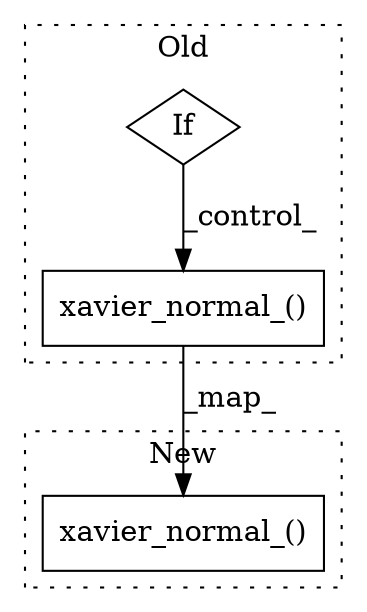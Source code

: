 digraph G {
subgraph cluster0 {
1 [label="xavier_normal_()" a="75" s="4394,4439" l="23,1" shape="box"];
3 [label="If" a="96" s="4362" l="3" shape="diamond"];
label = "Old";
style="dotted";
}
subgraph cluster1 {
2 [label="xavier_normal_()" a="75" s="4245,4290" l="23,1" shape="box"];
label = "New";
style="dotted";
}
1 -> 2 [label="_map_"];
3 -> 1 [label="_control_"];
}